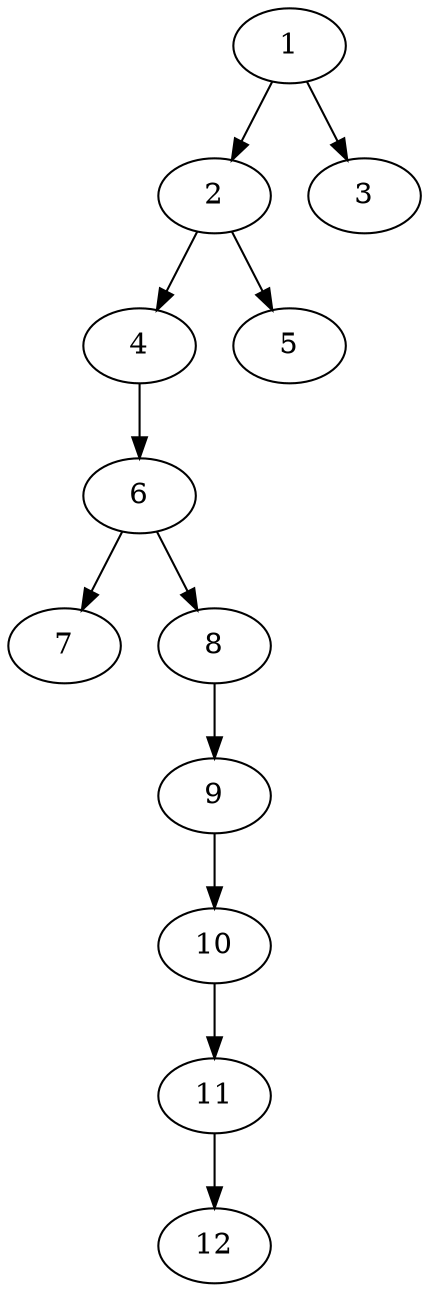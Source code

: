// DAG (tier=1-easy, mode=data, n=12, ccr=0.345, fat=0.365, density=0.391, regular=0.651, jump=0.011, mindata=1048576, maxdata=8388608)
// DAG automatically generated by daggen at Sun Aug 24 16:33:33 2025
// /home/ermia/Project/Environments/daggen/bin/daggen --dot --ccr 0.345 --fat 0.365 --regular 0.651 --density 0.391 --jump 0.011 --mindata 1048576 --maxdata 8388608 -n 12 
digraph G {
  1 [size="565494650301365248", alpha="0.13", expect_size="282747325150682624"]
  1 -> 2 [size ="538348322029568"]
  1 -> 3 [size ="538348322029568"]
  2 [size="63579114326343456", alpha="0.19", expect_size="31789557163171728"]
  2 -> 4 [size ="29052442247168"]
  2 -> 5 [size ="29052442247168"]
  3 [size="10926387634490048512", alpha="0.06", expect_size="5463193817245024256"]
  4 [size="286306714342225472", alpha="0.19", expect_size="143153357171112736"]
  4 -> 6 [size ="283459192881152"]
  5 [size="130152415127536664576", alpha="0.04", expect_size="65076207563768332288"]
  6 [size="21967056240902144000", alpha="0.18", expect_size="10983528120451072000"]
  6 -> 7 [size ="62748675276800"]
  6 -> 8 [size ="62748675276800"]
  7 [size="3165386676950194", alpha="0.14", expect_size="1582693338475097"]
  8 [size="16107415439519860", alpha="0.13", expect_size="8053707719759930"]
  8 -> 9 [size ="284435291308032"]
  9 [size="8372747852933234688", alpha="0.05", expect_size="4186373926466617344"]
  9 -> 10 [size ="32986430963712"]
  10 [size="21250920576212432", alpha="0.00", expect_size="10625460288106216"]
  10 -> 11 [size ="428366918320128"]
  11 [size="164976305958692061184", alpha="0.05", expect_size="82488152979346030592"]
  11 -> 12 [size ="240641783103488"]
  12 [size="72378165286439344", alpha="0.13", expect_size="36189082643219672"]
}